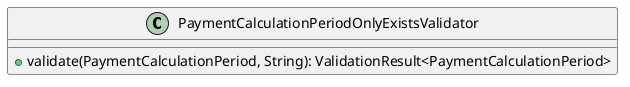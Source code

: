 @startuml

    class PaymentCalculationPeriodOnlyExistsValidator [[PaymentCalculationPeriodOnlyExistsValidator.html]] {
        +validate(PaymentCalculationPeriod, String): ValidationResult<PaymentCalculationPeriod>
    }

@enduml
